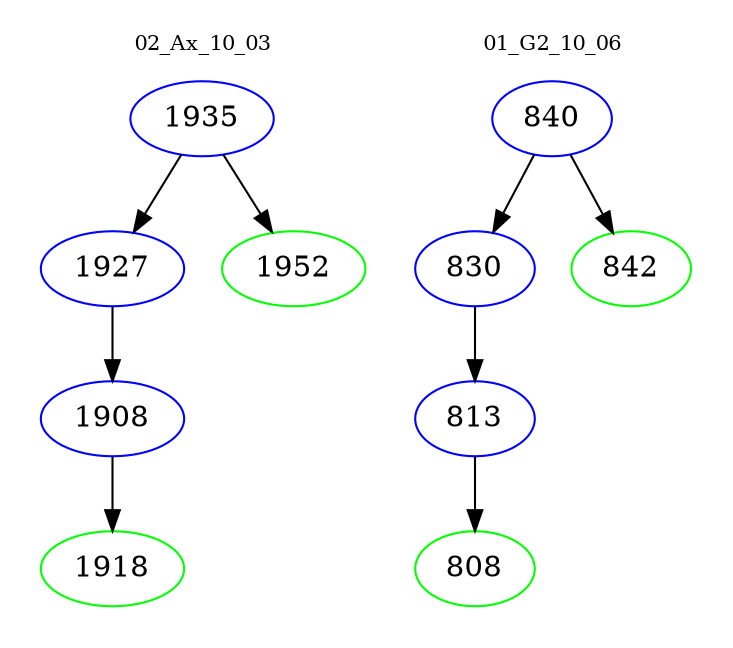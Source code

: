 digraph{
subgraph cluster_0 {
color = white
label = "02_Ax_10_03";
fontsize=10;
T0_1935 [label="1935", color="blue"]
T0_1935 -> T0_1927 [color="black"]
T0_1927 [label="1927", color="blue"]
T0_1927 -> T0_1908 [color="black"]
T0_1908 [label="1908", color="blue"]
T0_1908 -> T0_1918 [color="black"]
T0_1918 [label="1918", color="green"]
T0_1935 -> T0_1952 [color="black"]
T0_1952 [label="1952", color="green"]
}
subgraph cluster_1 {
color = white
label = "01_G2_10_06";
fontsize=10;
T1_840 [label="840", color="blue"]
T1_840 -> T1_830 [color="black"]
T1_830 [label="830", color="blue"]
T1_830 -> T1_813 [color="black"]
T1_813 [label="813", color="blue"]
T1_813 -> T1_808 [color="black"]
T1_808 [label="808", color="green"]
T1_840 -> T1_842 [color="black"]
T1_842 [label="842", color="green"]
}
}
